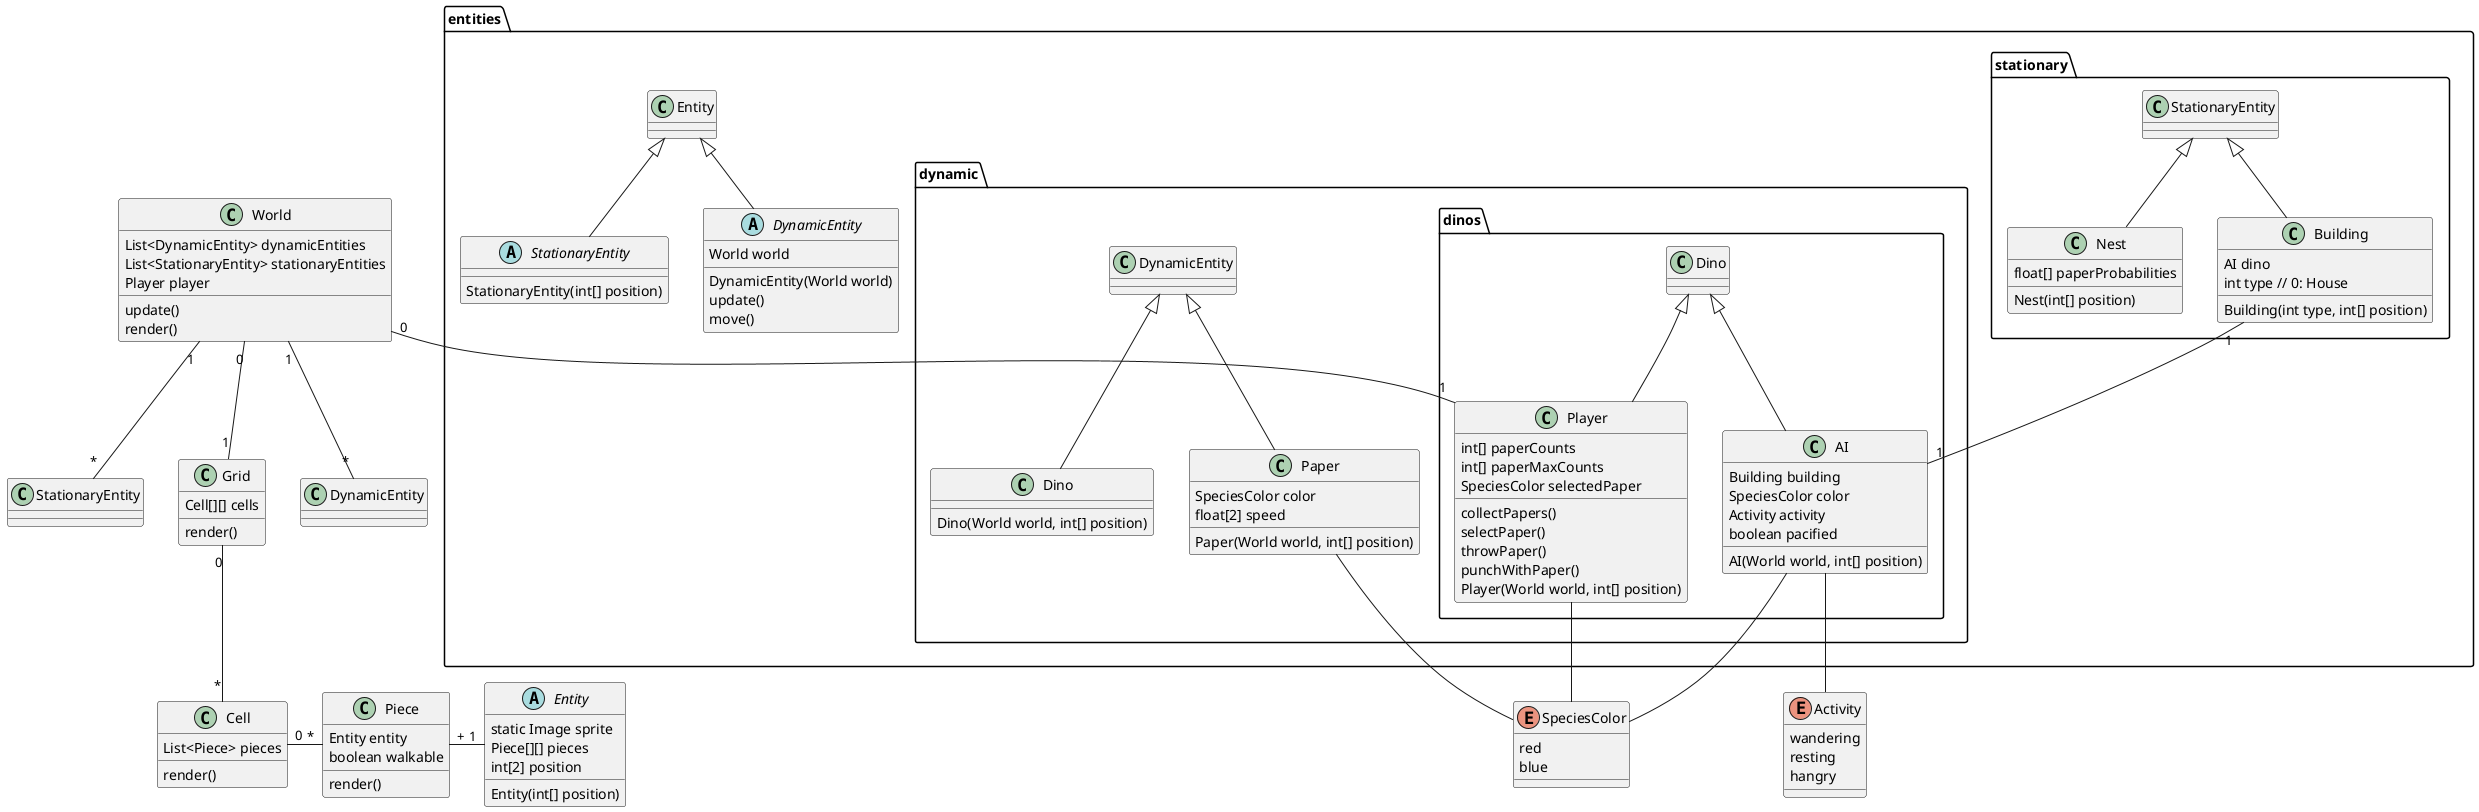 @startuml

class World {
	List<DynamicEntity> dynamicEntities
	List<StationaryEntity> stationaryEntities
	Player player
	update()
	render()
}

class Grid {
	Cell[][] cells
	render()
}

class Cell {
	List<Piece> pieces
	render()
}

class Piece {
	Entity entity
	boolean walkable
	render()
}

abstract class Entity {
	static Image sprite
	Piece[][] pieces
	int[2] position
	Entity(int[] position)
}

package entities{

	abstract class StationaryEntity extends Entity{
		StationaryEntity(int[] position)
	}

	package stationary {
		class Nest extends StationaryEntity {
			Nest(int[] position)
			float[] paperProbabilities
		}

		class Building extends StationaryEntity {
			AI dino
			int type // 0: House
			Building(int type, int[] position)
		}
	}


	abstract class DynamicEntity extends Entity {
		World world
		DynamicEntity(World world)
		update()
		move()
	}

	package dynamic{
		class Dino extends DynamicEntity{
			Dino(World world, int[] position)
		}

		class Paper extends DynamicEntity {
			SpeciesColor color
			float[2] speed
			Paper(World world, int[] position)
		}

		package dinos{
			class AI extends Dino {
				Building building
				SpeciesColor color
				Activity activity
				boolean pacified
				AI(World world, int[] position)
			}

			class Player extends Dino {
				int[] paperCounts
				int[] paperMaxCounts
				SpeciesColor selectedPaper
				collectPapers()
				selectPaper()
				throwPaper()
				punchWithPaper()
				Player(World world, int[] position)
			}
		}
	}
}

enum Activity {
	wandering
	resting
	hangry
}

enum SpeciesColor {
	red
	blue
}

World "0"--down"1" Grid
World "1"--down"*" DynamicEntity
World "1"--down"*" StationaryEntity
World "0"--"1" Player
Grid "0"--down"*" Cell
Cell "0"--right"*" Piece
Piece "+"--right"1" Entity
Building "1"--"1" AI
AI -- Activity
AI -- SpeciesColor
Player -- SpeciesColor
Paper -- SpeciesColor

@enduml
